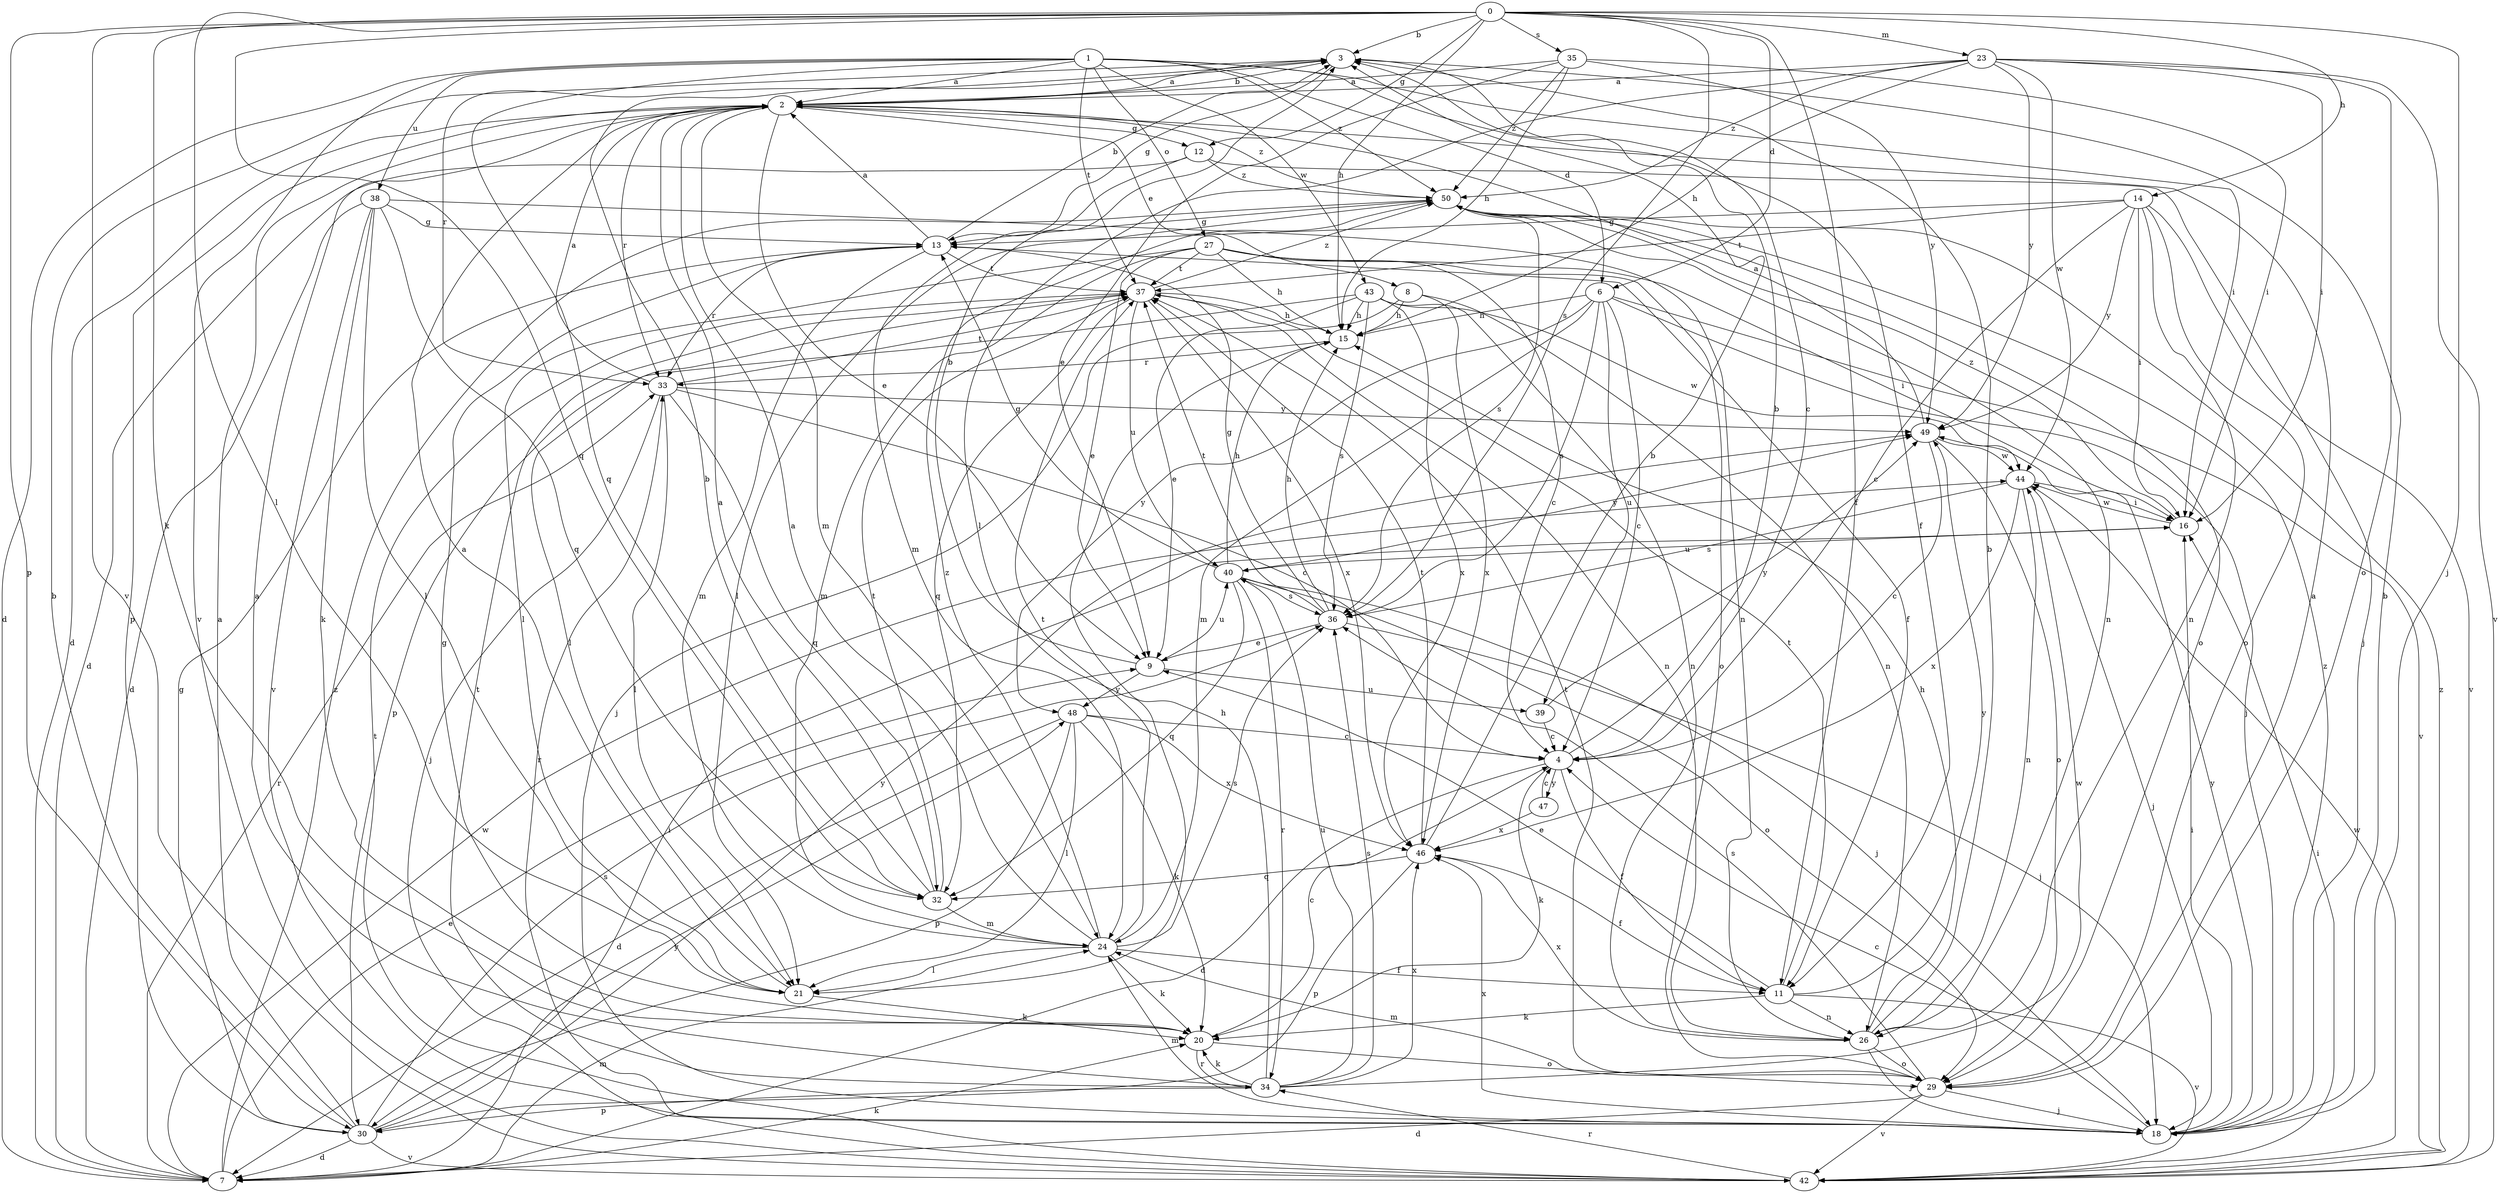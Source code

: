 strict digraph  {
0;
1;
2;
3;
4;
6;
7;
8;
9;
11;
12;
13;
14;
15;
16;
18;
20;
21;
23;
24;
26;
27;
29;
30;
32;
33;
34;
35;
36;
37;
38;
39;
40;
42;
43;
44;
46;
47;
48;
49;
50;
0 -> 3  [label=b];
0 -> 6  [label=d];
0 -> 11  [label=f];
0 -> 12  [label=g];
0 -> 14  [label=h];
0 -> 15  [label=h];
0 -> 18  [label=j];
0 -> 20  [label=k];
0 -> 21  [label=l];
0 -> 23  [label=m];
0 -> 30  [label=p];
0 -> 32  [label=q];
0 -> 35  [label=s];
0 -> 36  [label=s];
0 -> 42  [label=v];
1 -> 2  [label=a];
1 -> 6  [label=d];
1 -> 7  [label=d];
1 -> 11  [label=f];
1 -> 16  [label=i];
1 -> 27  [label=o];
1 -> 32  [label=q];
1 -> 37  [label=t];
1 -> 38  [label=u];
1 -> 42  [label=v];
1 -> 43  [label=w];
1 -> 50  [label=z];
2 -> 3  [label=b];
2 -> 7  [label=d];
2 -> 8  [label=e];
2 -> 9  [label=e];
2 -> 12  [label=g];
2 -> 24  [label=m];
2 -> 30  [label=p];
2 -> 33  [label=r];
2 -> 50  [label=z];
3 -> 2  [label=a];
3 -> 4  [label=c];
3 -> 13  [label=g];
3 -> 33  [label=r];
4 -> 3  [label=b];
4 -> 7  [label=d];
4 -> 11  [label=f];
4 -> 20  [label=k];
4 -> 47  [label=y];
6 -> 4  [label=c];
6 -> 15  [label=h];
6 -> 18  [label=j];
6 -> 24  [label=m];
6 -> 36  [label=s];
6 -> 39  [label=u];
6 -> 42  [label=v];
6 -> 48  [label=y];
7 -> 9  [label=e];
7 -> 20  [label=k];
7 -> 24  [label=m];
7 -> 33  [label=r];
7 -> 44  [label=w];
7 -> 48  [label=y];
7 -> 50  [label=z];
8 -> 15  [label=h];
8 -> 18  [label=j];
8 -> 26  [label=n];
8 -> 46  [label=x];
9 -> 3  [label=b];
9 -> 39  [label=u];
9 -> 40  [label=u];
9 -> 48  [label=y];
11 -> 9  [label=e];
11 -> 20  [label=k];
11 -> 26  [label=n];
11 -> 37  [label=t];
11 -> 42  [label=v];
11 -> 49  [label=y];
12 -> 7  [label=d];
12 -> 18  [label=j];
12 -> 24  [label=m];
12 -> 50  [label=z];
13 -> 2  [label=a];
13 -> 3  [label=b];
13 -> 11  [label=f];
13 -> 24  [label=m];
13 -> 33  [label=r];
13 -> 37  [label=t];
14 -> 4  [label=c];
14 -> 13  [label=g];
14 -> 16  [label=i];
14 -> 26  [label=n];
14 -> 29  [label=o];
14 -> 37  [label=t];
14 -> 42  [label=v];
14 -> 49  [label=y];
15 -> 33  [label=r];
16 -> 40  [label=u];
16 -> 44  [label=w];
16 -> 50  [label=z];
18 -> 3  [label=b];
18 -> 4  [label=c];
18 -> 16  [label=i];
18 -> 24  [label=m];
18 -> 33  [label=r];
18 -> 46  [label=x];
18 -> 49  [label=y];
18 -> 50  [label=z];
20 -> 4  [label=c];
20 -> 13  [label=g];
20 -> 29  [label=o];
20 -> 34  [label=r];
21 -> 2  [label=a];
21 -> 20  [label=k];
23 -> 2  [label=a];
23 -> 15  [label=h];
23 -> 16  [label=i];
23 -> 21  [label=l];
23 -> 29  [label=o];
23 -> 42  [label=v];
23 -> 44  [label=w];
23 -> 49  [label=y];
23 -> 50  [label=z];
24 -> 2  [label=a];
24 -> 11  [label=f];
24 -> 20  [label=k];
24 -> 21  [label=l];
24 -> 36  [label=s];
24 -> 37  [label=t];
24 -> 50  [label=z];
26 -> 3  [label=b];
26 -> 15  [label=h];
26 -> 18  [label=j];
26 -> 29  [label=o];
26 -> 46  [label=x];
27 -> 4  [label=c];
27 -> 9  [label=e];
27 -> 15  [label=h];
27 -> 16  [label=i];
27 -> 21  [label=l];
27 -> 24  [label=m];
27 -> 29  [label=o];
27 -> 37  [label=t];
29 -> 2  [label=a];
29 -> 7  [label=d];
29 -> 18  [label=j];
29 -> 24  [label=m];
29 -> 36  [label=s];
29 -> 37  [label=t];
29 -> 42  [label=v];
30 -> 2  [label=a];
30 -> 3  [label=b];
30 -> 7  [label=d];
30 -> 13  [label=g];
30 -> 16  [label=i];
30 -> 36  [label=s];
30 -> 42  [label=v];
30 -> 49  [label=y];
32 -> 2  [label=a];
32 -> 3  [label=b];
32 -> 24  [label=m];
32 -> 37  [label=t];
33 -> 2  [label=a];
33 -> 4  [label=c];
33 -> 18  [label=j];
33 -> 21  [label=l];
33 -> 32  [label=q];
33 -> 37  [label=t];
33 -> 49  [label=y];
34 -> 2  [label=a];
34 -> 15  [label=h];
34 -> 20  [label=k];
34 -> 30  [label=p];
34 -> 36  [label=s];
34 -> 37  [label=t];
34 -> 40  [label=u];
34 -> 44  [label=w];
34 -> 46  [label=x];
35 -> 2  [label=a];
35 -> 9  [label=e];
35 -> 15  [label=h];
35 -> 16  [label=i];
35 -> 49  [label=y];
35 -> 50  [label=z];
36 -> 9  [label=e];
36 -> 13  [label=g];
36 -> 15  [label=h];
36 -> 18  [label=j];
36 -> 37  [label=t];
37 -> 15  [label=h];
37 -> 21  [label=l];
37 -> 26  [label=n];
37 -> 32  [label=q];
37 -> 40  [label=u];
37 -> 46  [label=x];
37 -> 50  [label=z];
38 -> 7  [label=d];
38 -> 13  [label=g];
38 -> 20  [label=k];
38 -> 21  [label=l];
38 -> 26  [label=n];
38 -> 32  [label=q];
38 -> 42  [label=v];
39 -> 4  [label=c];
39 -> 49  [label=y];
40 -> 13  [label=g];
40 -> 15  [label=h];
40 -> 18  [label=j];
40 -> 29  [label=o];
40 -> 32  [label=q];
40 -> 34  [label=r];
40 -> 36  [label=s];
40 -> 49  [label=y];
42 -> 16  [label=i];
42 -> 34  [label=r];
42 -> 37  [label=t];
42 -> 44  [label=w];
42 -> 50  [label=z];
43 -> 9  [label=e];
43 -> 15  [label=h];
43 -> 26  [label=n];
43 -> 30  [label=p];
43 -> 36  [label=s];
43 -> 44  [label=w];
43 -> 46  [label=x];
44 -> 16  [label=i];
44 -> 18  [label=j];
44 -> 26  [label=n];
44 -> 36  [label=s];
44 -> 46  [label=x];
46 -> 3  [label=b];
46 -> 11  [label=f];
46 -> 30  [label=p];
46 -> 32  [label=q];
46 -> 37  [label=t];
47 -> 4  [label=c];
47 -> 46  [label=x];
48 -> 4  [label=c];
48 -> 7  [label=d];
48 -> 20  [label=k];
48 -> 21  [label=l];
48 -> 30  [label=p];
48 -> 46  [label=x];
49 -> 2  [label=a];
49 -> 4  [label=c];
49 -> 29  [label=o];
49 -> 44  [label=w];
50 -> 13  [label=g];
50 -> 21  [label=l];
50 -> 26  [label=n];
50 -> 29  [label=o];
50 -> 36  [label=s];
}
